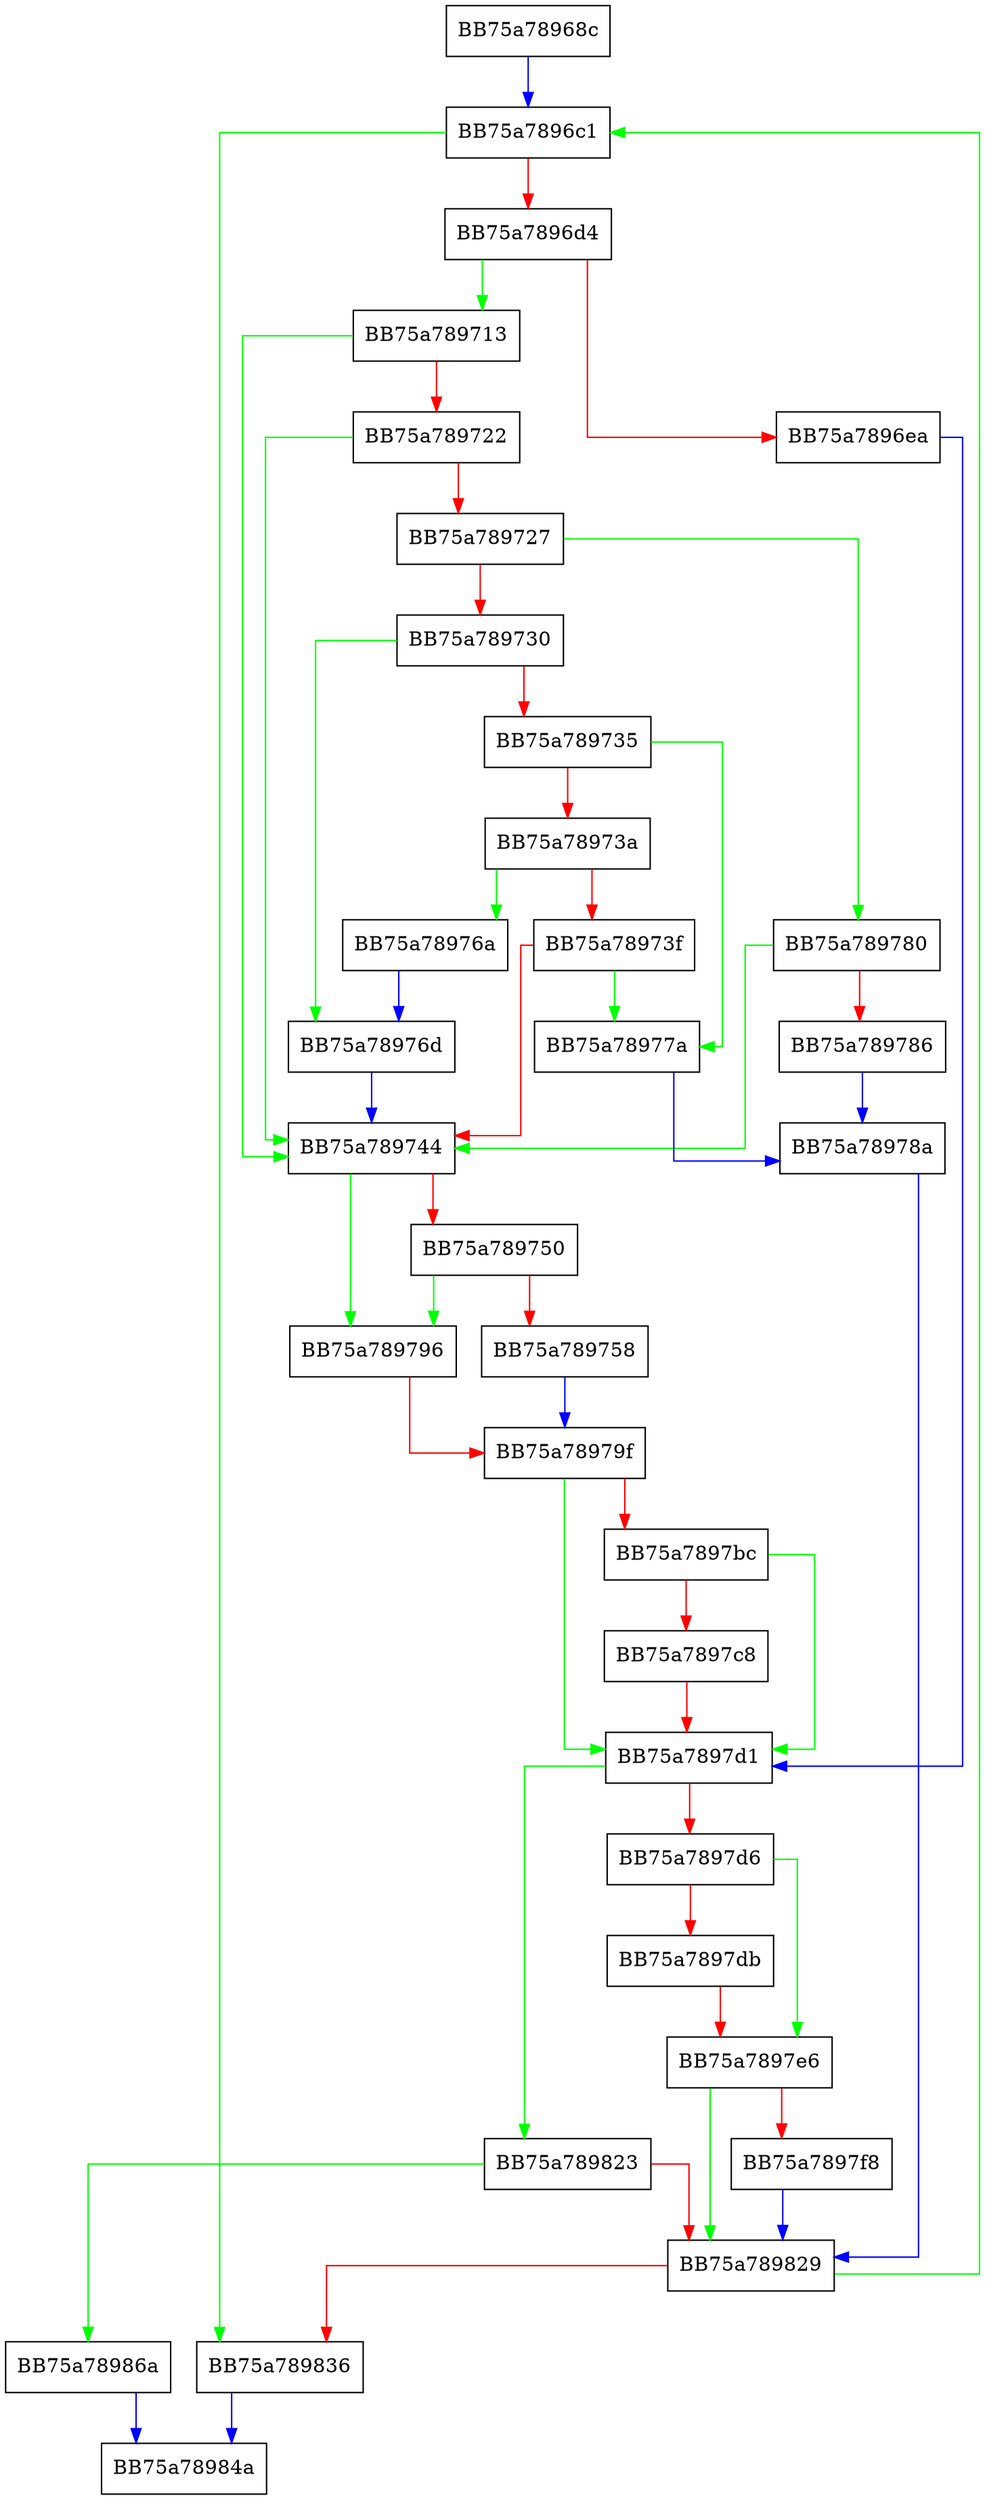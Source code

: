 digraph getTemplateArgumentList {
  node [shape="box"];
  graph [splines=ortho];
  BB75a78968c -> BB75a7896c1 [color="blue"];
  BB75a7896c1 -> BB75a789836 [color="green"];
  BB75a7896c1 -> BB75a7896d4 [color="red"];
  BB75a7896d4 -> BB75a789713 [color="green"];
  BB75a7896d4 -> BB75a7896ea [color="red"];
  BB75a7896ea -> BB75a7897d1 [color="blue"];
  BB75a789713 -> BB75a789744 [color="green"];
  BB75a789713 -> BB75a789722 [color="red"];
  BB75a789722 -> BB75a789744 [color="green"];
  BB75a789722 -> BB75a789727 [color="red"];
  BB75a789727 -> BB75a789780 [color="green"];
  BB75a789727 -> BB75a789730 [color="red"];
  BB75a789730 -> BB75a78976d [color="green"];
  BB75a789730 -> BB75a789735 [color="red"];
  BB75a789735 -> BB75a78977a [color="green"];
  BB75a789735 -> BB75a78973a [color="red"];
  BB75a78973a -> BB75a78976a [color="green"];
  BB75a78973a -> BB75a78973f [color="red"];
  BB75a78973f -> BB75a78977a [color="green"];
  BB75a78973f -> BB75a789744 [color="red"];
  BB75a789744 -> BB75a789796 [color="green"];
  BB75a789744 -> BB75a789750 [color="red"];
  BB75a789750 -> BB75a789796 [color="green"];
  BB75a789750 -> BB75a789758 [color="red"];
  BB75a789758 -> BB75a78979f [color="blue"];
  BB75a78976a -> BB75a78976d [color="blue"];
  BB75a78976d -> BB75a789744 [color="blue"];
  BB75a78977a -> BB75a78978a [color="blue"];
  BB75a789780 -> BB75a789744 [color="green"];
  BB75a789780 -> BB75a789786 [color="red"];
  BB75a789786 -> BB75a78978a [color="blue"];
  BB75a78978a -> BB75a789829 [color="blue"];
  BB75a789796 -> BB75a78979f [color="red"];
  BB75a78979f -> BB75a7897d1 [color="green"];
  BB75a78979f -> BB75a7897bc [color="red"];
  BB75a7897bc -> BB75a7897d1 [color="green"];
  BB75a7897bc -> BB75a7897c8 [color="red"];
  BB75a7897c8 -> BB75a7897d1 [color="red"];
  BB75a7897d1 -> BB75a789823 [color="green"];
  BB75a7897d1 -> BB75a7897d6 [color="red"];
  BB75a7897d6 -> BB75a7897e6 [color="green"];
  BB75a7897d6 -> BB75a7897db [color="red"];
  BB75a7897db -> BB75a7897e6 [color="red"];
  BB75a7897e6 -> BB75a789829 [color="green"];
  BB75a7897e6 -> BB75a7897f8 [color="red"];
  BB75a7897f8 -> BB75a789829 [color="blue"];
  BB75a789823 -> BB75a78986a [color="green"];
  BB75a789823 -> BB75a789829 [color="red"];
  BB75a789829 -> BB75a7896c1 [color="green"];
  BB75a789829 -> BB75a789836 [color="red"];
  BB75a789836 -> BB75a78984a [color="blue"];
  BB75a78986a -> BB75a78984a [color="blue"];
}